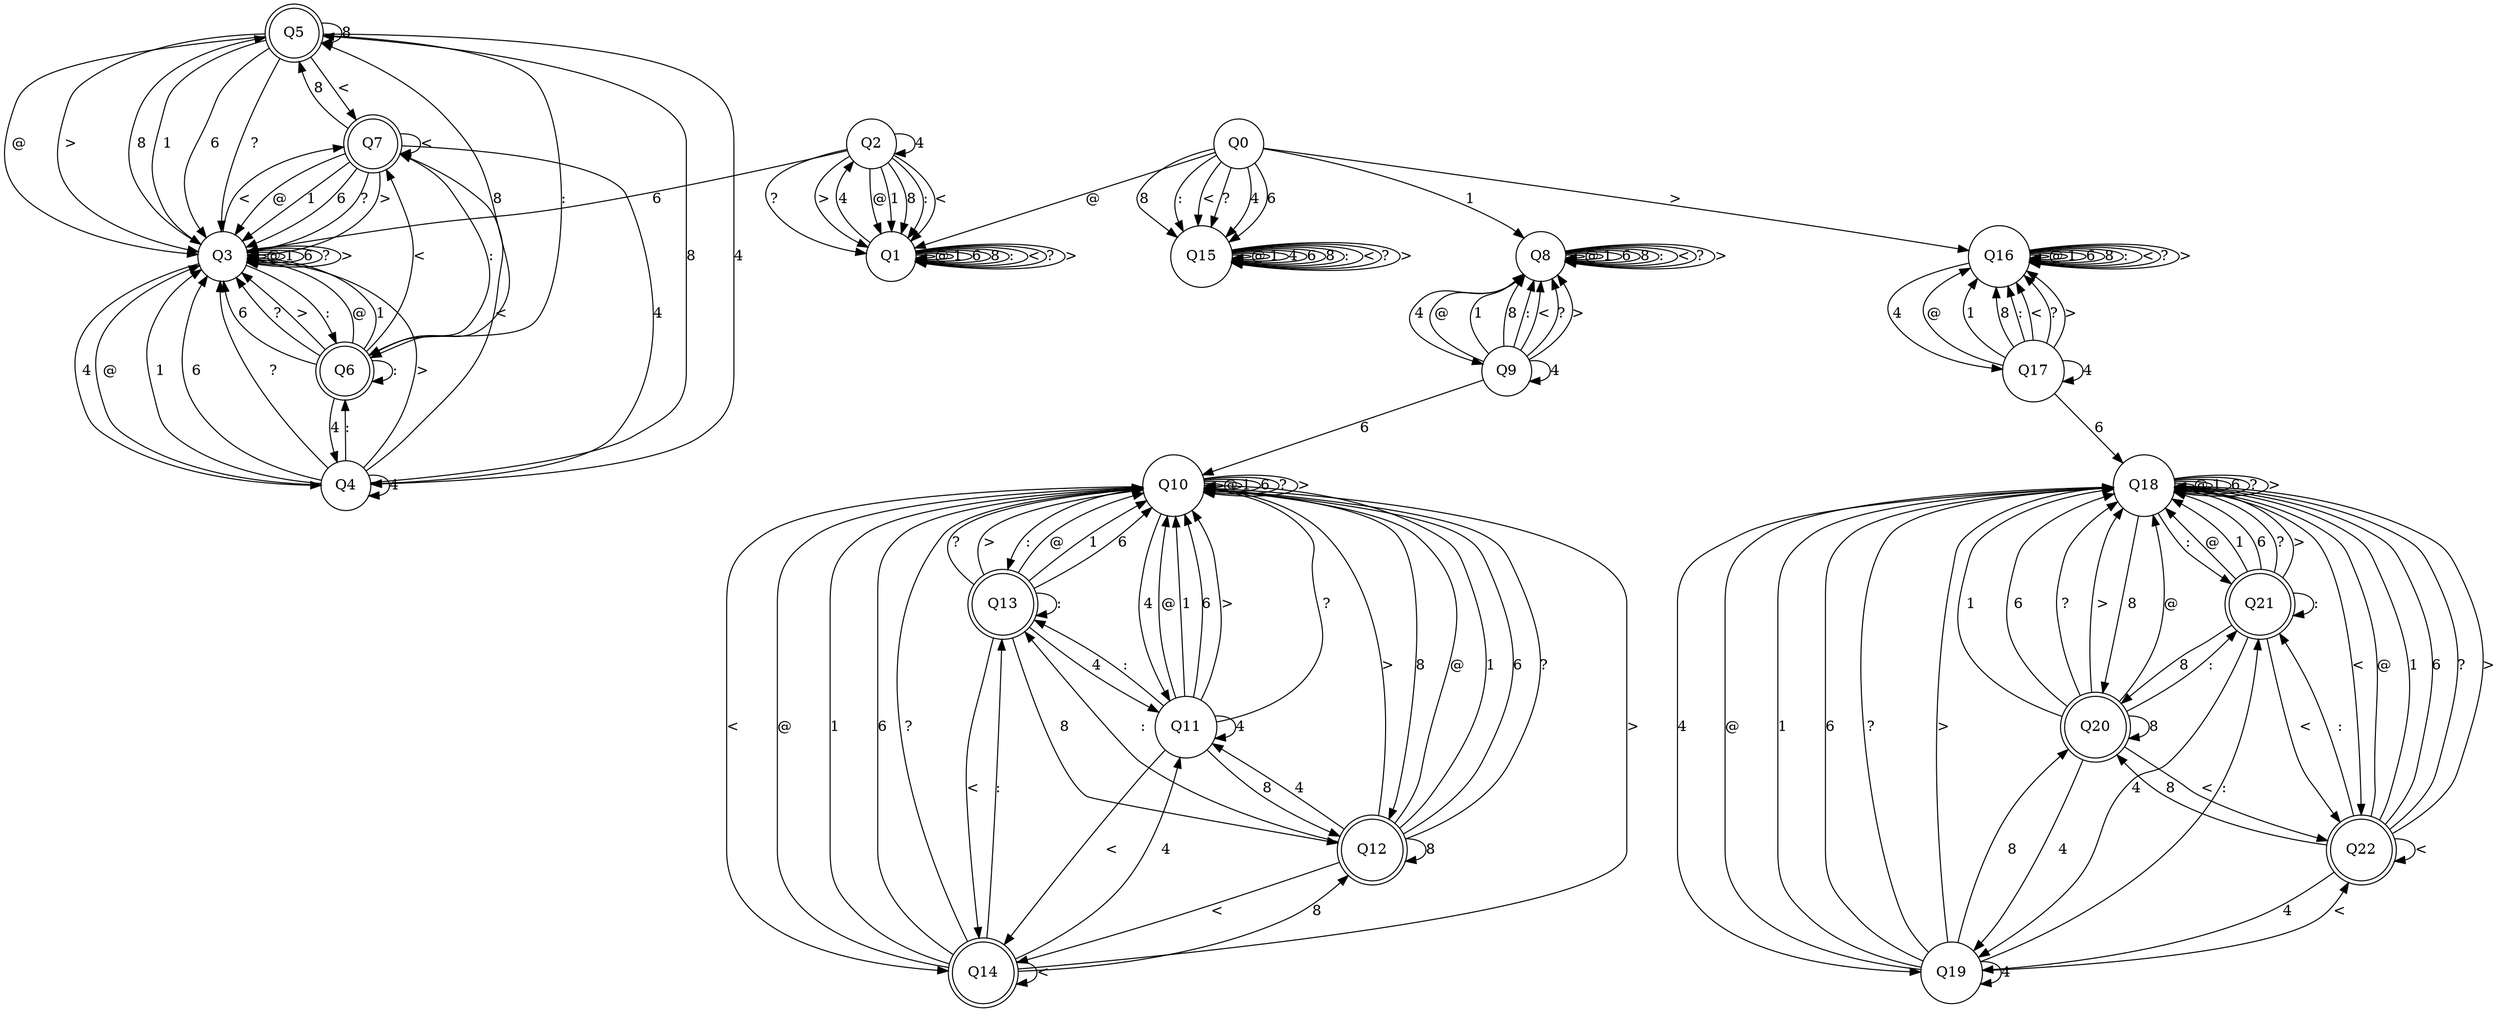 digraph re_dfa {
Q5 [shape=doublecircle];
Q9 [shape=circle];
Q13 [shape=doublecircle];
Q11 [shape=circle];
Q21 [shape=doublecircle];
Q10 [shape=circle];
Q14 [shape=doublecircle];
Q1 [shape=circle];
Q7 [shape=doublecircle];
Q16 [shape=circle];
Q4 [shape=circle];
Q20 [shape=doublecircle];
Q15 [shape=circle];
Q17 [shape=circle];
Q12 [shape=doublecircle];
Q19 [shape=circle];
Q6 [shape=doublecircle];
Q0 [shape=circle];
Q18 [shape=circle];
Q8 [shape=circle];
Q22 [shape=doublecircle];
Q2 [shape=circle];
Q3 [shape=circle];
Q5 -> Q3  [label="@"];
Q5 -> Q3  [label=1];
Q5 -> Q4  [label=4];
Q5 -> Q3  [label=6];
Q5 -> Q5  [label=8];
Q5 -> Q6  [label=":"];
Q5 -> Q7  [label="<"];
Q5 -> Q3  [label="?"];
Q5 -> Q3  [label=">"];
Q9 -> Q8  [label="@"];
Q9 -> Q8  [label=1];
Q9 -> Q9  [label=4];
Q9 -> Q10  [label=6];
Q9 -> Q8  [label=8];
Q9 -> Q8  [label=":"];
Q9 -> Q8  [label="<"];
Q9 -> Q8  [label="?"];
Q9 -> Q8  [label=">"];
Q13 -> Q10  [label="@"];
Q13 -> Q10  [label=1];
Q13 -> Q11  [label=4];
Q13 -> Q10  [label=6];
Q13 -> Q12  [label=8];
Q13 -> Q13  [label=":"];
Q13 -> Q14  [label="<"];
Q13 -> Q10  [label="?"];
Q13 -> Q10  [label=">"];
Q11 -> Q10  [label="@"];
Q11 -> Q10  [label=1];
Q11 -> Q11  [label=4];
Q11 -> Q10  [label=6];
Q11 -> Q12  [label=8];
Q11 -> Q13  [label=":"];
Q11 -> Q14  [label="<"];
Q11 -> Q10  [label="?"];
Q11 -> Q10  [label=">"];
Q21 -> Q18  [label="@"];
Q21 -> Q18  [label=1];
Q21 -> Q19  [label=4];
Q21 -> Q18  [label=6];
Q21 -> Q20  [label=8];
Q21 -> Q21  [label=":"];
Q21 -> Q22  [label="<"];
Q21 -> Q18  [label="?"];
Q21 -> Q18  [label=">"];
Q10 -> Q10  [label="@"];
Q10 -> Q10  [label=1];
Q10 -> Q11  [label=4];
Q10 -> Q10  [label=6];
Q10 -> Q12  [label=8];
Q10 -> Q13  [label=":"];
Q10 -> Q14  [label="<"];
Q10 -> Q10  [label="?"];
Q10 -> Q10  [label=">"];
Q14 -> Q10  [label="@"];
Q14 -> Q10  [label=1];
Q14 -> Q11  [label=4];
Q14 -> Q10  [label=6];
Q14 -> Q12  [label=8];
Q14 -> Q13  [label=":"];
Q14 -> Q14  [label="<"];
Q14 -> Q10  [label="?"];
Q14 -> Q10  [label=">"];
Q1 -> Q1  [label="@"];
Q1 -> Q1  [label=1];
Q1 -> Q2  [label=4];
Q1 -> Q1  [label=6];
Q1 -> Q1  [label=8];
Q1 -> Q1  [label=":"];
Q1 -> Q1  [label="<"];
Q1 -> Q1  [label="?"];
Q1 -> Q1  [label=">"];
Q7 -> Q3  [label="@"];
Q7 -> Q3  [label=1];
Q7 -> Q4  [label=4];
Q7 -> Q3  [label=6];
Q7 -> Q5  [label=8];
Q7 -> Q6  [label=":"];
Q7 -> Q7  [label="<"];
Q7 -> Q3  [label="?"];
Q7 -> Q3  [label=">"];
Q16 -> Q16  [label="@"];
Q16 -> Q16  [label=1];
Q16 -> Q17  [label=4];
Q16 -> Q16  [label=6];
Q16 -> Q16  [label=8];
Q16 -> Q16  [label=":"];
Q16 -> Q16  [label="<"];
Q16 -> Q16  [label="?"];
Q16 -> Q16  [label=">"];
Q4 -> Q3  [label="@"];
Q4 -> Q3  [label=1];
Q4 -> Q4  [label=4];
Q4 -> Q3  [label=6];
Q4 -> Q5  [label=8];
Q4 -> Q6  [label=":"];
Q4 -> Q7  [label="<"];
Q4 -> Q3  [label="?"];
Q4 -> Q3  [label=">"];
Q20 -> Q18  [label="@"];
Q20 -> Q18  [label=1];
Q20 -> Q19  [label=4];
Q20 -> Q18  [label=6];
Q20 -> Q20  [label=8];
Q20 -> Q21  [label=":"];
Q20 -> Q22  [label="<"];
Q20 -> Q18  [label="?"];
Q20 -> Q18  [label=">"];
Q15 -> Q15  [label="@"];
Q15 -> Q15  [label=1];
Q15 -> Q15  [label=4];
Q15 -> Q15  [label=6];
Q15 -> Q15  [label=8];
Q15 -> Q15  [label=":"];
Q15 -> Q15  [label="<"];
Q15 -> Q15  [label="?"];
Q15 -> Q15  [label=">"];
Q17 -> Q16  [label="@"];
Q17 -> Q16  [label=1];
Q17 -> Q17  [label=4];
Q17 -> Q18  [label=6];
Q17 -> Q16  [label=8];
Q17 -> Q16  [label=":"];
Q17 -> Q16  [label="<"];
Q17 -> Q16  [label="?"];
Q17 -> Q16  [label=">"];
Q12 -> Q10  [label="@"];
Q12 -> Q10  [label=1];
Q12 -> Q11  [label=4];
Q12 -> Q10  [label=6];
Q12 -> Q12  [label=8];
Q12 -> Q13  [label=":"];
Q12 -> Q14  [label="<"];
Q12 -> Q10  [label="?"];
Q12 -> Q10  [label=">"];
Q19 -> Q18  [label="@"];
Q19 -> Q18  [label=1];
Q19 -> Q19  [label=4];
Q19 -> Q18  [label=6];
Q19 -> Q20  [label=8];
Q19 -> Q21  [label=":"];
Q19 -> Q22  [label="<"];
Q19 -> Q18  [label="?"];
Q19 -> Q18  [label=">"];
Q6 -> Q3  [label="@"];
Q6 -> Q3  [label=1];
Q6 -> Q4  [label=4];
Q6 -> Q3  [label=6];
Q6 -> Q5  [label=8];
Q6 -> Q6  [label=":"];
Q6 -> Q7  [label="<"];
Q6 -> Q3  [label="?"];
Q6 -> Q3  [label=">"];
Q0 -> Q1  [label="@"];
Q0 -> Q8  [label=1];
Q0 -> Q15  [label=4];
Q0 -> Q15  [label=6];
Q0 -> Q15  [label=8];
Q0 -> Q15  [label=":"];
Q0 -> Q15  [label="<"];
Q0 -> Q15  [label="?"];
Q0 -> Q16  [label=">"];
Q18 -> Q18  [label="@"];
Q18 -> Q18  [label=1];
Q18 -> Q19  [label=4];
Q18 -> Q18  [label=6];
Q18 -> Q20  [label=8];
Q18 -> Q21  [label=":"];
Q18 -> Q22  [label="<"];
Q18 -> Q18  [label="?"];
Q18 -> Q18  [label=">"];
Q8 -> Q8  [label="@"];
Q8 -> Q8  [label=1];
Q8 -> Q9  [label=4];
Q8 -> Q8  [label=6];
Q8 -> Q8  [label=8];
Q8 -> Q8  [label=":"];
Q8 -> Q8  [label="<"];
Q8 -> Q8  [label="?"];
Q8 -> Q8  [label=">"];
Q22 -> Q18  [label="@"];
Q22 -> Q18  [label=1];
Q22 -> Q19  [label=4];
Q22 -> Q18  [label=6];
Q22 -> Q20  [label=8];
Q22 -> Q21  [label=":"];
Q22 -> Q22  [label="<"];
Q22 -> Q18  [label="?"];
Q22 -> Q18  [label=">"];
Q2 -> Q1  [label="@"];
Q2 -> Q1  [label=1];
Q2 -> Q2  [label=4];
Q2 -> Q3  [label=6];
Q2 -> Q1  [label=8];
Q2 -> Q1  [label=":"];
Q2 -> Q1  [label="<"];
Q2 -> Q1  [label="?"];
Q2 -> Q1  [label=">"];
Q3 -> Q3  [label="@"];
Q3 -> Q3  [label=1];
Q3 -> Q4  [label=4];
Q3 -> Q3  [label=6];
Q3 -> Q5  [label=8];
Q3 -> Q6  [label=":"];
Q3 -> Q7  [label="<"];
Q3 -> Q3  [label="?"];
Q3 -> Q3  [label=">"];
}
